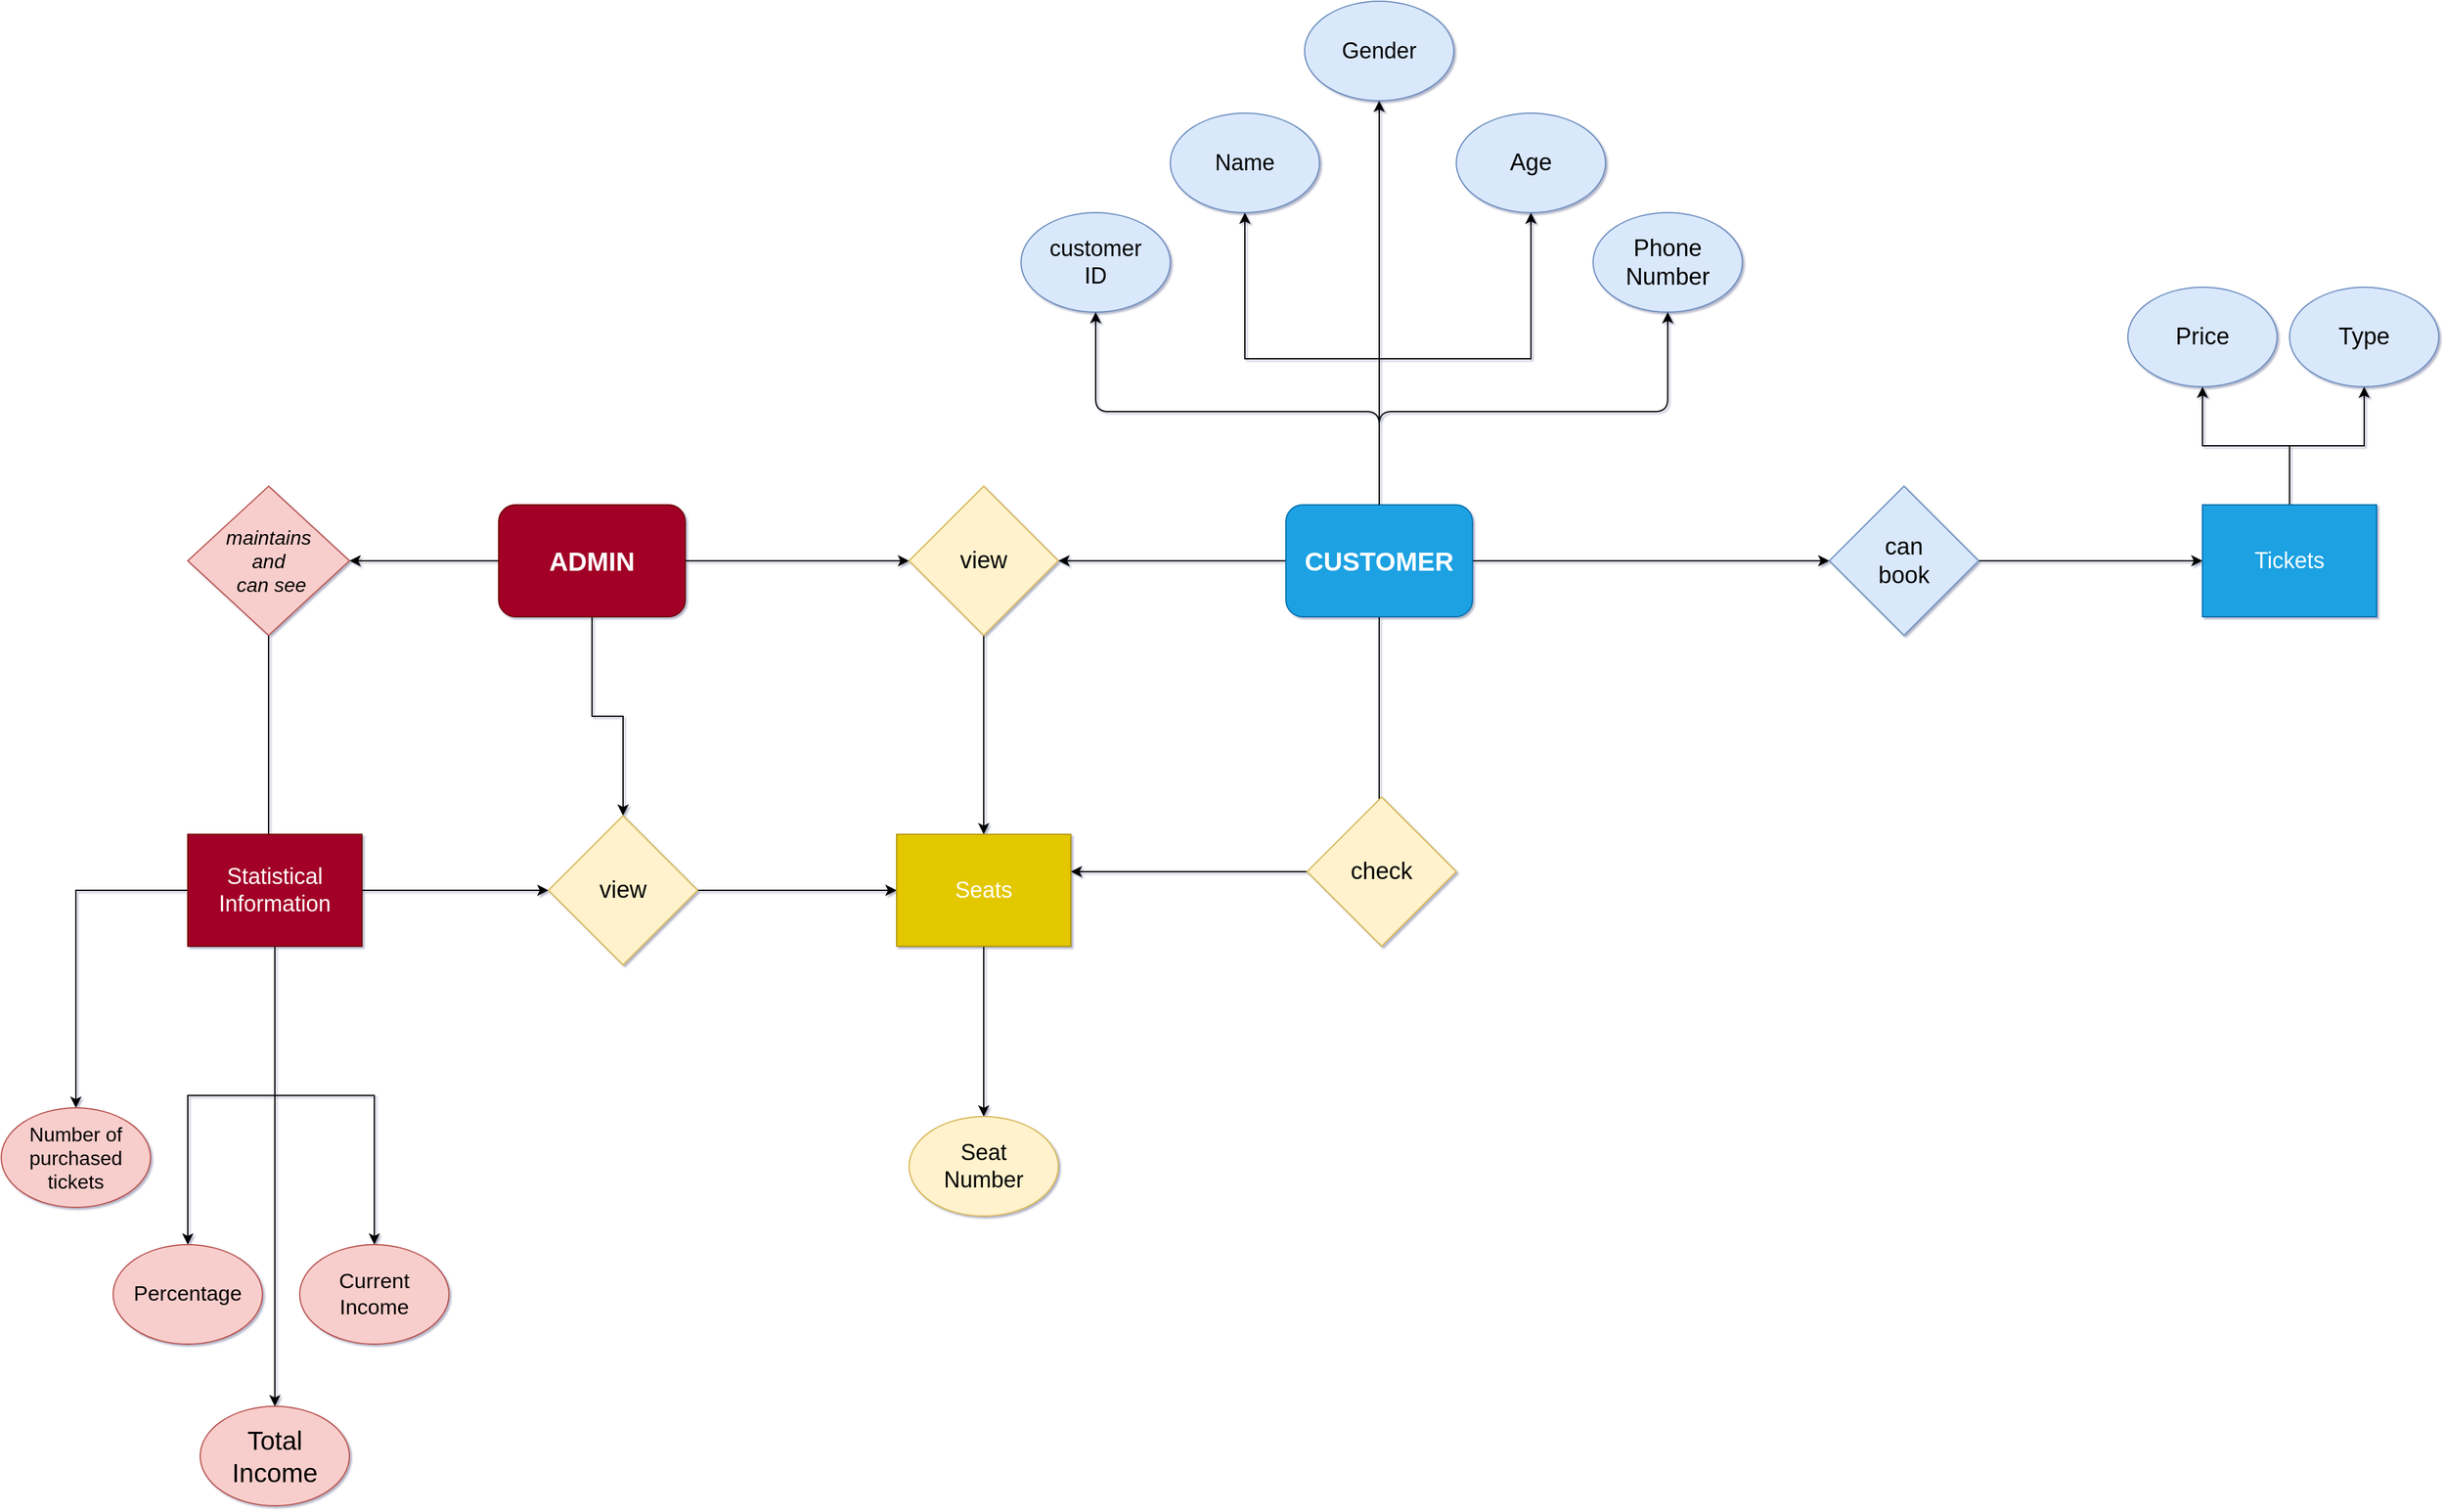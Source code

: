<mxfile version="14.1.3" type="device"><diagram id="X5OkGfP4AE5NIfpyN_T0" name="Page-1"><mxGraphModel dx="1730" dy="2621" grid="1" gridSize="10" guides="1" tooltips="1" connect="1" arrows="1" fold="1" page="1" pageScale="1" pageWidth="2336" pageHeight="1654" background="#ffffff" math="0" shadow="1"><root><mxCell id="0"/><mxCell id="1" parent="0"/><mxCell id="oiXjnWKgH0gobVfBsr0m-27" style="edgeStyle=orthogonalEdgeStyle;rounded=0;orthogonalLoop=1;jettySize=auto;html=1;entryX=0;entryY=0.5;entryDx=0;entryDy=0;" edge="1" parent="1" source="oiXjnWKgH0gobVfBsr0m-2" target="oiXjnWKgH0gobVfBsr0m-9"><mxGeometry relative="1" as="geometry"/></mxCell><mxCell id="oiXjnWKgH0gobVfBsr0m-28" style="edgeStyle=orthogonalEdgeStyle;rounded=0;orthogonalLoop=1;jettySize=auto;html=1;entryX=1;entryY=0.5;entryDx=0;entryDy=0;" edge="1" parent="1" source="oiXjnWKgH0gobVfBsr0m-2" target="oiXjnWKgH0gobVfBsr0m-3"><mxGeometry relative="1" as="geometry"/></mxCell><mxCell id="oiXjnWKgH0gobVfBsr0m-36" style="edgeStyle=orthogonalEdgeStyle;rounded=0;orthogonalLoop=1;jettySize=auto;html=1;" edge="1" parent="1" source="oiXjnWKgH0gobVfBsr0m-2" target="oiXjnWKgH0gobVfBsr0m-19"><mxGeometry relative="1" as="geometry"/></mxCell><mxCell id="oiXjnWKgH0gobVfBsr0m-2" value="&lt;font style=&quot;font-size: 21px&quot;&gt;&lt;b&gt;ADMIN&lt;/b&gt;&lt;/font&gt;" style="rounded=1;whiteSpace=wrap;html=1;fillColor=#a20025;strokeColor=#6F0000;fontColor=#ffffff;" vertex="1" parent="1"><mxGeometry x="460" y="295" width="150" height="90" as="geometry"/></mxCell><mxCell id="oiXjnWKgH0gobVfBsr0m-29" style="edgeStyle=orthogonalEdgeStyle;rounded=0;orthogonalLoop=1;jettySize=auto;html=1;entryX=0.464;entryY=0.111;entryDx=0;entryDy=0;entryPerimeter=0;" edge="1" parent="1" source="oiXjnWKgH0gobVfBsr0m-3" target="oiXjnWKgH0gobVfBsr0m-4"><mxGeometry relative="1" as="geometry"/></mxCell><mxCell id="oiXjnWKgH0gobVfBsr0m-3" value="&lt;i style=&quot;font-size: 16px&quot;&gt;maintains &lt;br&gt;and&lt;br&gt;&amp;nbsp;can see&lt;/i&gt;" style="rhombus;whiteSpace=wrap;html=1;fillColor=#f8cecc;strokeColor=#b85450;" vertex="1" parent="1"><mxGeometry x="210" y="280" width="130" height="120" as="geometry"/></mxCell><mxCell id="oiXjnWKgH0gobVfBsr0m-30" style="edgeStyle=orthogonalEdgeStyle;rounded=0;orthogonalLoop=1;jettySize=auto;html=1;entryX=0.5;entryY=0;entryDx=0;entryDy=0;" edge="1" parent="1" source="oiXjnWKgH0gobVfBsr0m-4" target="oiXjnWKgH0gobVfBsr0m-5"><mxGeometry relative="1" as="geometry"/></mxCell><mxCell id="oiXjnWKgH0gobVfBsr0m-31" style="edgeStyle=orthogonalEdgeStyle;rounded=0;orthogonalLoop=1;jettySize=auto;html=1;entryX=0.5;entryY=0;entryDx=0;entryDy=0;" edge="1" parent="1" source="oiXjnWKgH0gobVfBsr0m-4" target="oiXjnWKgH0gobVfBsr0m-6"><mxGeometry relative="1" as="geometry"/></mxCell><mxCell id="oiXjnWKgH0gobVfBsr0m-32" style="edgeStyle=orthogonalEdgeStyle;rounded=0;orthogonalLoop=1;jettySize=auto;html=1;entryX=0.5;entryY=0;entryDx=0;entryDy=0;" edge="1" parent="1" source="oiXjnWKgH0gobVfBsr0m-4" target="oiXjnWKgH0gobVfBsr0m-7"><mxGeometry relative="1" as="geometry"/></mxCell><mxCell id="oiXjnWKgH0gobVfBsr0m-33" style="edgeStyle=orthogonalEdgeStyle;rounded=0;orthogonalLoop=1;jettySize=auto;html=1;entryX=0.5;entryY=0;entryDx=0;entryDy=0;" edge="1" parent="1" source="oiXjnWKgH0gobVfBsr0m-4" target="oiXjnWKgH0gobVfBsr0m-8"><mxGeometry relative="1" as="geometry"/></mxCell><mxCell id="oiXjnWKgH0gobVfBsr0m-34" style="edgeStyle=orthogonalEdgeStyle;rounded=0;orthogonalLoop=1;jettySize=auto;html=1;" edge="1" parent="1" source="oiXjnWKgH0gobVfBsr0m-4" target="oiXjnWKgH0gobVfBsr0m-19"><mxGeometry relative="1" as="geometry"/></mxCell><mxCell id="oiXjnWKgH0gobVfBsr0m-4" value="&lt;font style=&quot;font-size: 18px&quot;&gt;Statistical&lt;br&gt;Information&lt;/font&gt;" style="rounded=0;whiteSpace=wrap;html=1;fillColor=#a20025;strokeColor=#6F0000;fontColor=#ffffff;" vertex="1" parent="1"><mxGeometry x="210" y="560" width="140" height="90" as="geometry"/></mxCell><mxCell id="oiXjnWKgH0gobVfBsr0m-5" value="&lt;font style=&quot;font-size: 16px&quot;&gt;Number of purchased tickets&lt;/font&gt;" style="ellipse;whiteSpace=wrap;html=1;fillColor=#f8cecc;strokeColor=#b85450;" vertex="1" parent="1"><mxGeometry x="60" y="780" width="120" height="80" as="geometry"/></mxCell><mxCell id="oiXjnWKgH0gobVfBsr0m-6" value="&lt;font style=&quot;font-size: 17px&quot;&gt;Percentage&lt;/font&gt;" style="ellipse;whiteSpace=wrap;html=1;fillColor=#f8cecc;strokeColor=#b85450;" vertex="1" parent="1"><mxGeometry x="150" y="890" width="120" height="80" as="geometry"/></mxCell><mxCell id="oiXjnWKgH0gobVfBsr0m-7" value="&lt;font style=&quot;font-size: 17px&quot;&gt;Current &lt;br&gt;Income&lt;/font&gt;" style="ellipse;whiteSpace=wrap;html=1;fillColor=#f8cecc;strokeColor=#b85450;" vertex="1" parent="1"><mxGeometry x="300" y="890" width="120" height="80" as="geometry"/></mxCell><mxCell id="oiXjnWKgH0gobVfBsr0m-8" value="&lt;font style=&quot;font-size: 21px&quot;&gt;Total Income&lt;/font&gt;" style="ellipse;whiteSpace=wrap;html=1;fillColor=#f8cecc;strokeColor=#b85450;" vertex="1" parent="1"><mxGeometry x="220" y="1020" width="120" height="80" as="geometry"/></mxCell><mxCell id="oiXjnWKgH0gobVfBsr0m-35" style="edgeStyle=orthogonalEdgeStyle;rounded=0;orthogonalLoop=1;jettySize=auto;html=1;entryX=0.5;entryY=0;entryDx=0;entryDy=0;" edge="1" parent="1" source="oiXjnWKgH0gobVfBsr0m-9" target="oiXjnWKgH0gobVfBsr0m-21"><mxGeometry relative="1" as="geometry"/></mxCell><mxCell id="oiXjnWKgH0gobVfBsr0m-9" value="&lt;font style=&quot;font-size: 19px&quot;&gt;view&lt;/font&gt;" style="rhombus;whiteSpace=wrap;html=1;fillColor=#fff2cc;strokeColor=#d6b656;" vertex="1" parent="1"><mxGeometry x="790" y="280" width="120" height="120" as="geometry"/></mxCell><mxCell id="oiXjnWKgH0gobVfBsr0m-39" style="edgeStyle=orthogonalEdgeStyle;rounded=0;orthogonalLoop=1;jettySize=auto;html=1;entryX=1;entryY=0.5;entryDx=0;entryDy=0;" edge="1" parent="1" source="oiXjnWKgH0gobVfBsr0m-11" target="oiXjnWKgH0gobVfBsr0m-9"><mxGeometry relative="1" as="geometry"/></mxCell><mxCell id="oiXjnWKgH0gobVfBsr0m-40" style="edgeStyle=orthogonalEdgeStyle;rounded=0;orthogonalLoop=1;jettySize=auto;html=1;entryX=0.483;entryY=0.167;entryDx=0;entryDy=0;entryPerimeter=0;" edge="1" parent="1" source="oiXjnWKgH0gobVfBsr0m-11" target="oiXjnWKgH0gobVfBsr0m-18"><mxGeometry relative="1" as="geometry"/></mxCell><mxCell id="oiXjnWKgH0gobVfBsr0m-42" style="edgeStyle=orthogonalEdgeStyle;rounded=0;orthogonalLoop=1;jettySize=auto;html=1;entryX=0.5;entryY=1;entryDx=0;entryDy=0;" edge="1" parent="1" source="oiXjnWKgH0gobVfBsr0m-11" target="oiXjnWKgH0gobVfBsr0m-14"><mxGeometry relative="1" as="geometry"/></mxCell><mxCell id="oiXjnWKgH0gobVfBsr0m-43" style="edgeStyle=orthogonalEdgeStyle;rounded=0;orthogonalLoop=1;jettySize=auto;html=1;entryX=0.5;entryY=1;entryDx=0;entryDy=0;" edge="1" parent="1" source="oiXjnWKgH0gobVfBsr0m-11" target="oiXjnWKgH0gobVfBsr0m-15"><mxGeometry relative="1" as="geometry"/></mxCell><mxCell id="oiXjnWKgH0gobVfBsr0m-44" style="edgeStyle=orthogonalEdgeStyle;rounded=0;orthogonalLoop=1;jettySize=auto;html=1;entryX=0.5;entryY=1;entryDx=0;entryDy=0;" edge="1" parent="1" source="oiXjnWKgH0gobVfBsr0m-11" target="oiXjnWKgH0gobVfBsr0m-13"><mxGeometry relative="1" as="geometry"/></mxCell><mxCell id="oiXjnWKgH0gobVfBsr0m-50" style="edgeStyle=orthogonalEdgeStyle;rounded=0;orthogonalLoop=1;jettySize=auto;html=1;entryX=0;entryY=0.5;entryDx=0;entryDy=0;" edge="1" parent="1" source="oiXjnWKgH0gobVfBsr0m-11" target="oiXjnWKgH0gobVfBsr0m-23"><mxGeometry relative="1" as="geometry"/></mxCell><mxCell id="oiXjnWKgH0gobVfBsr0m-11" value="&lt;span style=&quot;font-size: 21px&quot;&gt;&lt;b&gt;CUSTOMER&lt;/b&gt;&lt;/span&gt;" style="rounded=1;whiteSpace=wrap;html=1;fillColor=#1ba1e2;strokeColor=#006EAF;fontColor=#ffffff;" vertex="1" parent="1"><mxGeometry x="1093" y="295" width="150" height="90" as="geometry"/></mxCell><mxCell id="oiXjnWKgH0gobVfBsr0m-12" value="&lt;font style=&quot;font-size: 18px&quot;&gt;customer &lt;br&gt;ID&lt;/font&gt;" style="ellipse;whiteSpace=wrap;html=1;fillColor=#dae8fc;strokeColor=#6c8ebf;" vertex="1" parent="1"><mxGeometry x="880" y="60" width="120" height="80" as="geometry"/></mxCell><mxCell id="oiXjnWKgH0gobVfBsr0m-13" value="&lt;font style=&quot;font-size: 18px&quot;&gt;Name&lt;/font&gt;" style="ellipse;whiteSpace=wrap;html=1;fillColor=#dae8fc;strokeColor=#6c8ebf;" vertex="1" parent="1"><mxGeometry x="1000" y="-20" width="120" height="80" as="geometry"/></mxCell><mxCell id="oiXjnWKgH0gobVfBsr0m-14" value="&lt;font style=&quot;font-size: 18px&quot;&gt;Gender&lt;/font&gt;" style="ellipse;whiteSpace=wrap;html=1;fillColor=#dae8fc;strokeColor=#6c8ebf;" vertex="1" parent="1"><mxGeometry x="1108" y="-110" width="120" height="80" as="geometry"/></mxCell><mxCell id="oiXjnWKgH0gobVfBsr0m-15" value="&lt;font style=&quot;font-size: 19px&quot;&gt;Age&lt;/font&gt;" style="ellipse;whiteSpace=wrap;html=1;fillColor=#dae8fc;strokeColor=#6c8ebf;" vertex="1" parent="1"><mxGeometry x="1230" y="-20" width="120" height="80" as="geometry"/></mxCell><mxCell id="oiXjnWKgH0gobVfBsr0m-16" value="&lt;font style=&quot;font-size: 19px&quot;&gt;Phone&lt;br&gt;Number&lt;/font&gt;" style="ellipse;whiteSpace=wrap;html=1;fillColor=#dae8fc;strokeColor=#6c8ebf;" vertex="1" parent="1"><mxGeometry x="1340" y="60" width="120" height="80" as="geometry"/></mxCell><mxCell id="oiXjnWKgH0gobVfBsr0m-41" style="edgeStyle=orthogonalEdgeStyle;rounded=0;orthogonalLoop=1;jettySize=auto;html=1;" edge="1" parent="1" source="oiXjnWKgH0gobVfBsr0m-18"><mxGeometry relative="1" as="geometry"><mxPoint x="920" y="590" as="targetPoint"/></mxGeometry></mxCell><mxCell id="oiXjnWKgH0gobVfBsr0m-18" value="&lt;font style=&quot;font-size: 19px&quot;&gt;check&lt;/font&gt;" style="rhombus;whiteSpace=wrap;html=1;fillColor=#fff2cc;strokeColor=#d6b656;" vertex="1" parent="1"><mxGeometry x="1110" y="530" width="120" height="120" as="geometry"/></mxCell><mxCell id="oiXjnWKgH0gobVfBsr0m-37" style="edgeStyle=orthogonalEdgeStyle;rounded=0;orthogonalLoop=1;jettySize=auto;html=1;entryX=0;entryY=0.5;entryDx=0;entryDy=0;" edge="1" parent="1" source="oiXjnWKgH0gobVfBsr0m-19" target="oiXjnWKgH0gobVfBsr0m-21"><mxGeometry relative="1" as="geometry"/></mxCell><mxCell id="oiXjnWKgH0gobVfBsr0m-19" value="&lt;font style=&quot;font-size: 19px&quot;&gt;view&lt;/font&gt;" style="rhombus;whiteSpace=wrap;html=1;fillColor=#fff2cc;strokeColor=#d6b656;" vertex="1" parent="1"><mxGeometry x="500" y="545" width="120" height="120" as="geometry"/></mxCell><mxCell id="oiXjnWKgH0gobVfBsr0m-38" style="edgeStyle=orthogonalEdgeStyle;rounded=0;orthogonalLoop=1;jettySize=auto;html=1;entryX=0.5;entryY=0;entryDx=0;entryDy=0;" edge="1" parent="1" source="oiXjnWKgH0gobVfBsr0m-21" target="oiXjnWKgH0gobVfBsr0m-22"><mxGeometry relative="1" as="geometry"/></mxCell><mxCell id="oiXjnWKgH0gobVfBsr0m-21" value="&lt;span style=&quot;font-size: 18px&quot;&gt;Seats&lt;/span&gt;" style="rounded=0;whiteSpace=wrap;html=1;fillColor=#e3c800;strokeColor=#B09500;fontColor=#ffffff;" vertex="1" parent="1"><mxGeometry x="780" y="560" width="140" height="90" as="geometry"/></mxCell><mxCell id="oiXjnWKgH0gobVfBsr0m-22" value="&lt;font style=&quot;font-size: 18px&quot;&gt;Seat&lt;br&gt;Number&lt;/font&gt;" style="ellipse;whiteSpace=wrap;html=1;fillColor=#fff2cc;strokeColor=#d6b656;" vertex="1" parent="1"><mxGeometry x="790" y="787" width="120" height="80" as="geometry"/></mxCell><mxCell id="oiXjnWKgH0gobVfBsr0m-51" style="edgeStyle=orthogonalEdgeStyle;rounded=0;orthogonalLoop=1;jettySize=auto;html=1;entryX=0;entryY=0.5;entryDx=0;entryDy=0;" edge="1" parent="1" source="oiXjnWKgH0gobVfBsr0m-23" target="oiXjnWKgH0gobVfBsr0m-24"><mxGeometry relative="1" as="geometry"/></mxCell><mxCell id="oiXjnWKgH0gobVfBsr0m-23" value="&lt;span style=&quot;font-size: 19px&quot;&gt;can&lt;br&gt;book&lt;br&gt;&lt;/span&gt;" style="rhombus;whiteSpace=wrap;html=1;fillColor=#dae8fc;strokeColor=#6c8ebf;" vertex="1" parent="1"><mxGeometry x="1530" y="280" width="120" height="120" as="geometry"/></mxCell><mxCell id="oiXjnWKgH0gobVfBsr0m-52" style="edgeStyle=orthogonalEdgeStyle;rounded=0;orthogonalLoop=1;jettySize=auto;html=1;entryX=0.5;entryY=1;entryDx=0;entryDy=0;" edge="1" parent="1" source="oiXjnWKgH0gobVfBsr0m-24" target="oiXjnWKgH0gobVfBsr0m-25"><mxGeometry relative="1" as="geometry"/></mxCell><mxCell id="oiXjnWKgH0gobVfBsr0m-53" style="edgeStyle=orthogonalEdgeStyle;rounded=0;orthogonalLoop=1;jettySize=auto;html=1;entryX=0.5;entryY=1;entryDx=0;entryDy=0;" edge="1" parent="1" source="oiXjnWKgH0gobVfBsr0m-24" target="oiXjnWKgH0gobVfBsr0m-26"><mxGeometry relative="1" as="geometry"/></mxCell><mxCell id="oiXjnWKgH0gobVfBsr0m-24" value="&lt;span style=&quot;font-size: 18px&quot;&gt;Tickets&lt;/span&gt;" style="rounded=0;whiteSpace=wrap;html=1;fillColor=#1ba1e2;strokeColor=#006EAF;fontColor=#ffffff;" vertex="1" parent="1"><mxGeometry x="1830" y="295" width="140" height="90" as="geometry"/></mxCell><mxCell id="oiXjnWKgH0gobVfBsr0m-25" value="&lt;font style=&quot;font-size: 19px&quot;&gt;Price&lt;/font&gt;" style="ellipse;whiteSpace=wrap;html=1;fillColor=#dae8fc;strokeColor=#6c8ebf;" vertex="1" parent="1"><mxGeometry x="1770" y="120" width="120" height="80" as="geometry"/></mxCell><mxCell id="oiXjnWKgH0gobVfBsr0m-26" value="&lt;font style=&quot;font-size: 19px&quot;&gt;Type&lt;/font&gt;" style="ellipse;whiteSpace=wrap;html=1;fillColor=#dae8fc;strokeColor=#6c8ebf;" vertex="1" parent="1"><mxGeometry x="1900" y="120" width="120" height="80" as="geometry"/></mxCell><mxCell id="oiXjnWKgH0gobVfBsr0m-48" value="" style="endArrow=classic;html=1;entryX=0.5;entryY=1;entryDx=0;entryDy=0;exitX=0.5;exitY=0;exitDx=0;exitDy=0;" edge="1" parent="1" source="oiXjnWKgH0gobVfBsr0m-11" target="oiXjnWKgH0gobVfBsr0m-12"><mxGeometry width="50" height="50" relative="1" as="geometry"><mxPoint x="950" y="240" as="sourcePoint"/><mxPoint x="1000" y="190" as="targetPoint"/><Array as="points"><mxPoint x="1168" y="220"/><mxPoint x="940" y="220"/></Array></mxGeometry></mxCell><mxCell id="oiXjnWKgH0gobVfBsr0m-49" value="" style="endArrow=classic;html=1;entryX=0.5;entryY=1;entryDx=0;entryDy=0;exitX=0.5;exitY=0;exitDx=0;exitDy=0;" edge="1" parent="1" source="oiXjnWKgH0gobVfBsr0m-11" target="oiXjnWKgH0gobVfBsr0m-16"><mxGeometry width="50" height="50" relative="1" as="geometry"><mxPoint x="950" y="240" as="sourcePoint"/><mxPoint x="1000" y="190" as="targetPoint"/><Array as="points"><mxPoint x="1168" y="220"/><mxPoint x="1400" y="220"/></Array></mxGeometry></mxCell></root></mxGraphModel></diagram></mxfile>